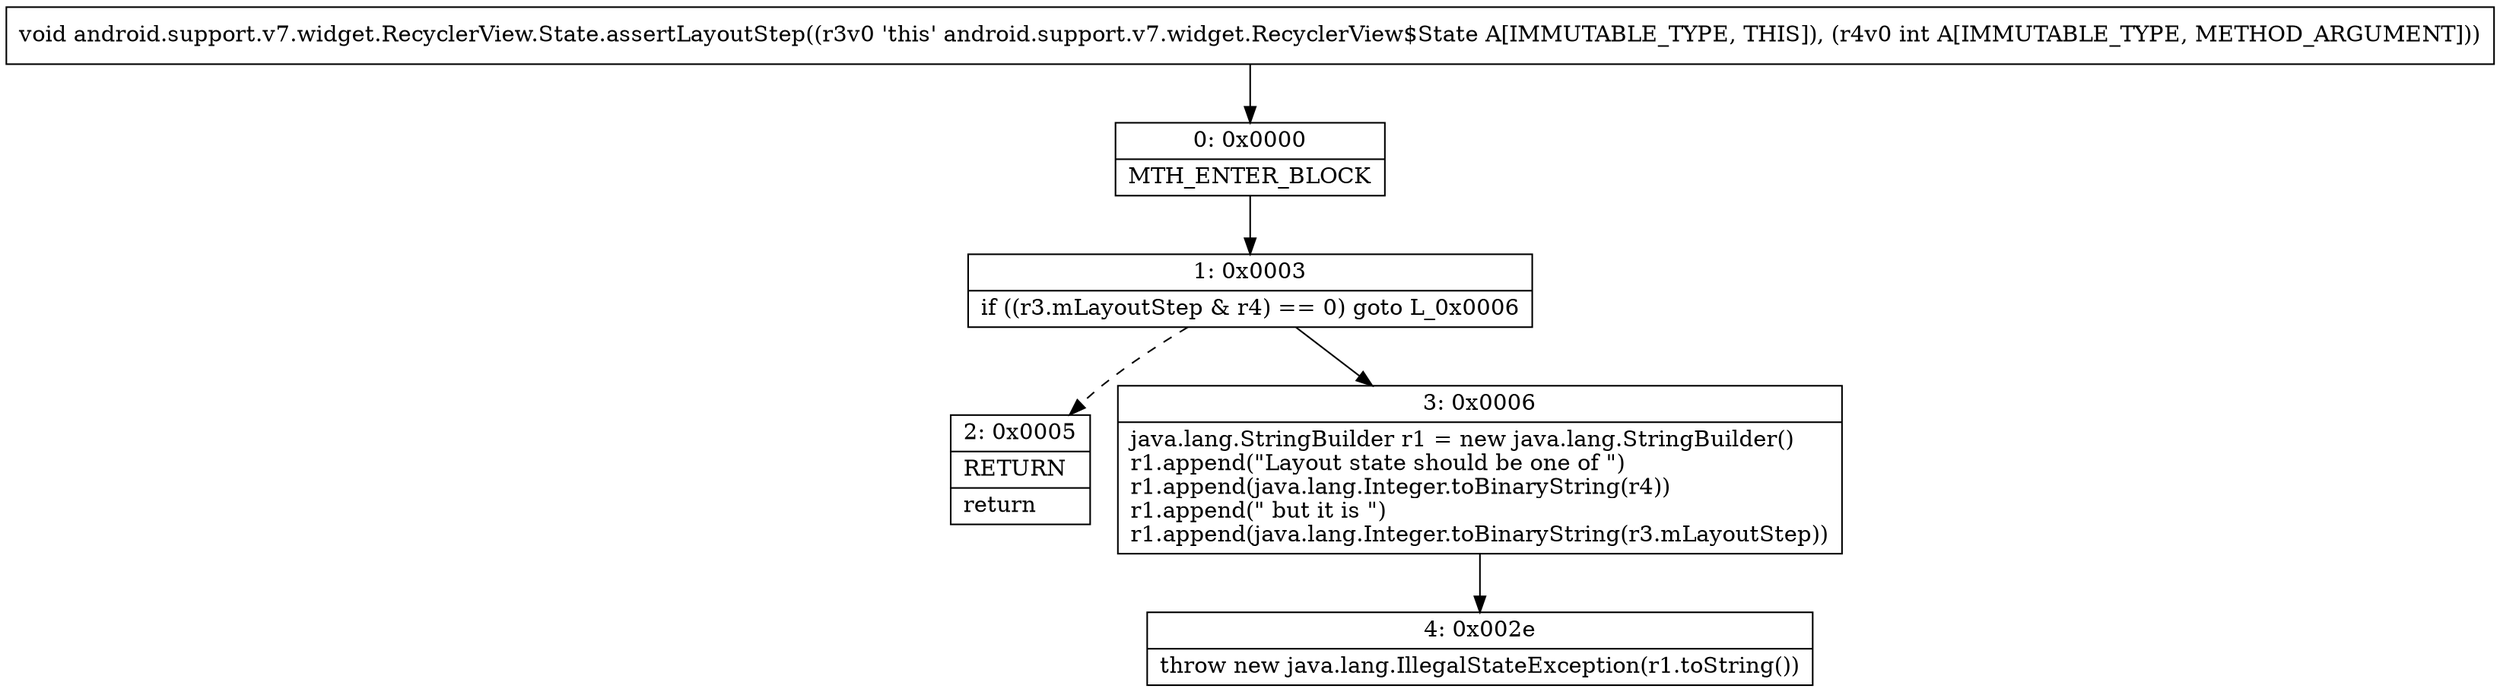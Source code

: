 digraph "CFG forandroid.support.v7.widget.RecyclerView.State.assertLayoutStep(I)V" {
Node_0 [shape=record,label="{0\:\ 0x0000|MTH_ENTER_BLOCK\l}"];
Node_1 [shape=record,label="{1\:\ 0x0003|if ((r3.mLayoutStep & r4) == 0) goto L_0x0006\l}"];
Node_2 [shape=record,label="{2\:\ 0x0005|RETURN\l|return\l}"];
Node_3 [shape=record,label="{3\:\ 0x0006|java.lang.StringBuilder r1 = new java.lang.StringBuilder()\lr1.append(\"Layout state should be one of \")\lr1.append(java.lang.Integer.toBinaryString(r4))\lr1.append(\" but it is \")\lr1.append(java.lang.Integer.toBinaryString(r3.mLayoutStep))\l}"];
Node_4 [shape=record,label="{4\:\ 0x002e|throw new java.lang.IllegalStateException(r1.toString())\l}"];
MethodNode[shape=record,label="{void android.support.v7.widget.RecyclerView.State.assertLayoutStep((r3v0 'this' android.support.v7.widget.RecyclerView$State A[IMMUTABLE_TYPE, THIS]), (r4v0 int A[IMMUTABLE_TYPE, METHOD_ARGUMENT])) }"];
MethodNode -> Node_0;
Node_0 -> Node_1;
Node_1 -> Node_2[style=dashed];
Node_1 -> Node_3;
Node_3 -> Node_4;
}

